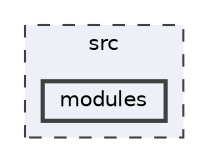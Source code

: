 digraph "src/modules"
{
 // LATEX_PDF_SIZE
  bgcolor="transparent";
  edge [fontname=Helvetica,fontsize=10,labelfontname=Helvetica,labelfontsize=10];
  node [fontname=Helvetica,fontsize=10,shape=box,height=0.2,width=0.4];
  compound=true
  subgraph clusterdir_68267d1309a1af8e8297ef4c3efbcdba {
    graph [ bgcolor="#edf0f7", pencolor="grey25", label="src", fontname=Helvetica,fontsize=10 style="filled,dashed", URL="dir_68267d1309a1af8e8297ef4c3efbcdba.html",tooltip=""]
  dir_ddb4d7e95cc2d6c8e1ade10a20d7247d [label="modules", fillcolor="#edf0f7", color="grey25", style="filled,bold", URL="dir_ddb4d7e95cc2d6c8e1ade10a20d7247d.html",tooltip=""];
  }
}

